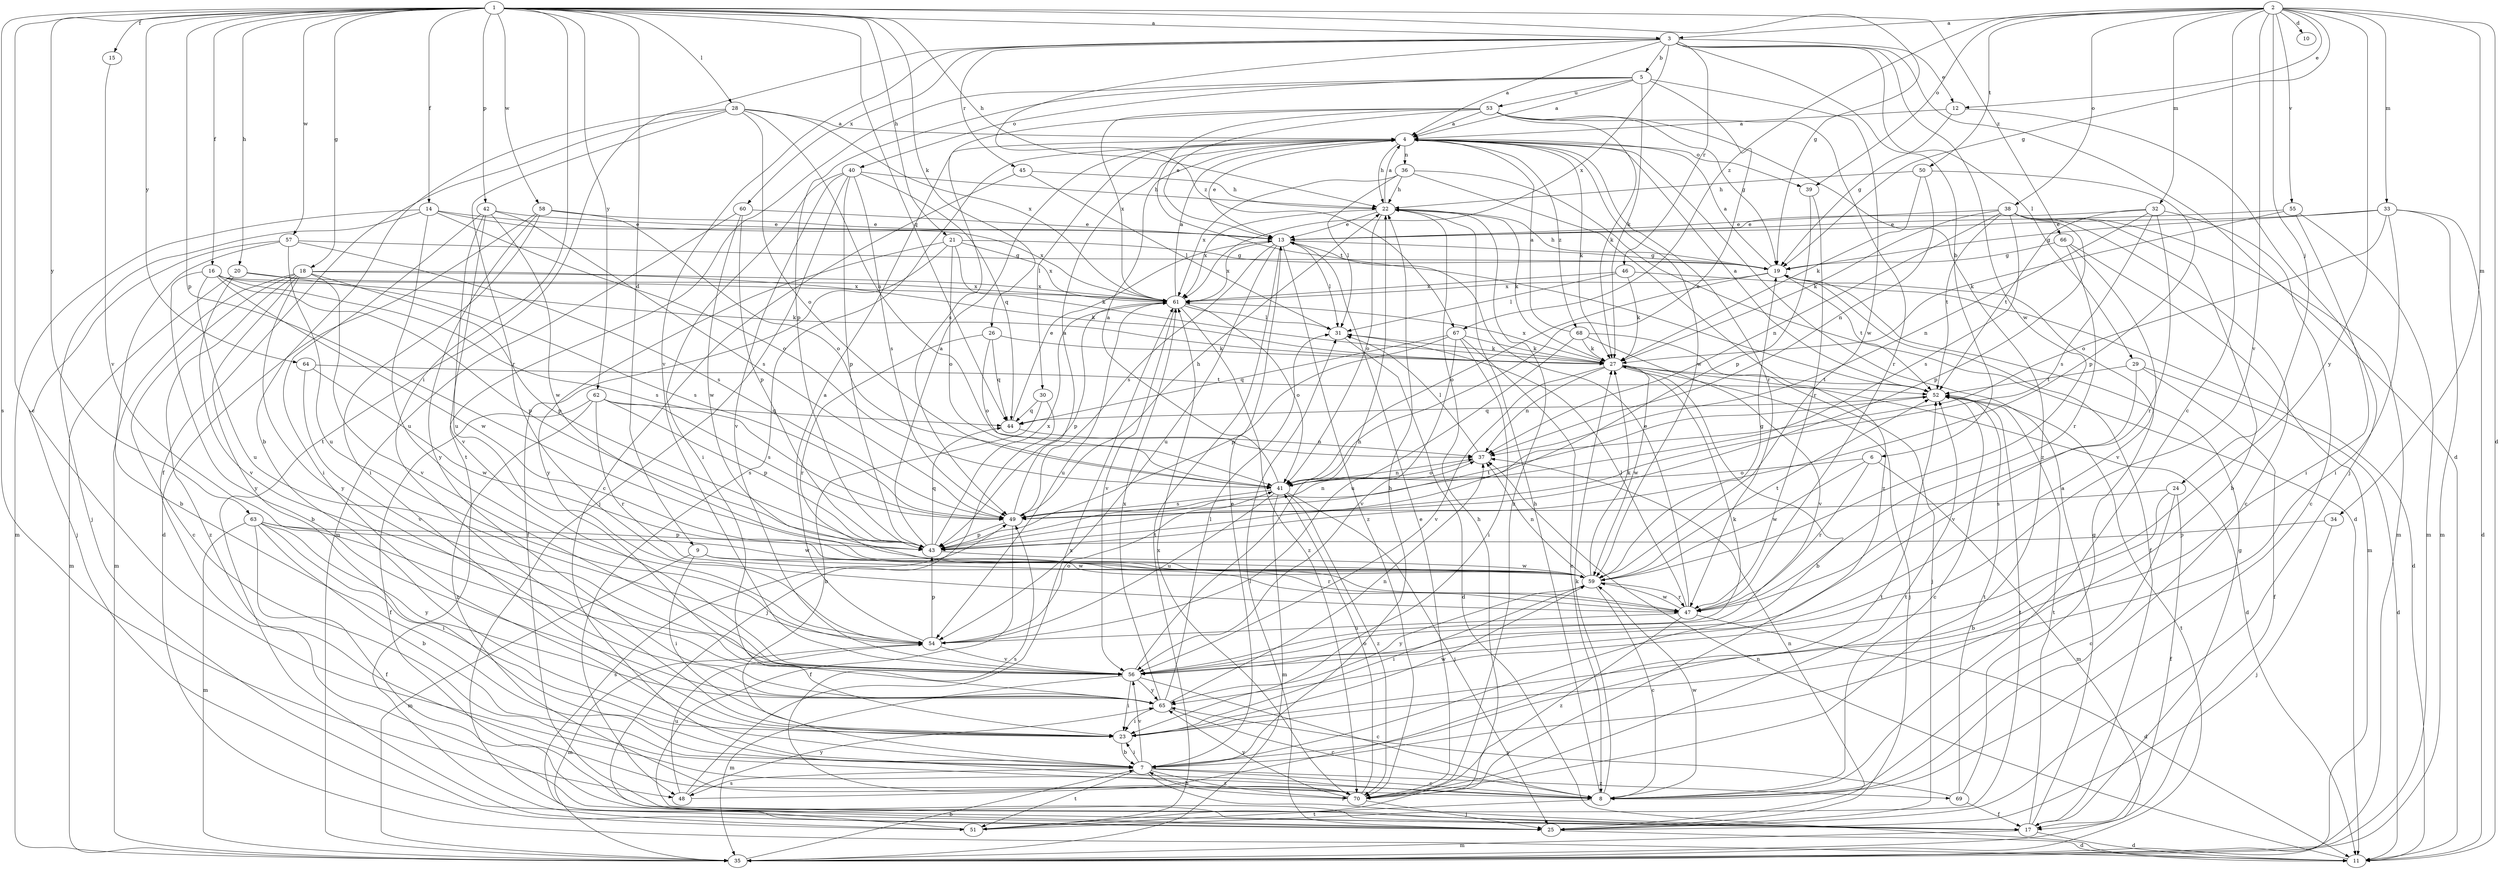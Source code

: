 strict digraph  {
	1 -> 3 [label=a];
	2 -> 3 [label=a];
	3 -> 4 [label=a];
	5 -> 4 [label=a];
	12 -> 4 [label=a];
	17 -> 4 [label=a];
	19 -> 4 [label=a];
	22 -> 4 [label=a];
	28 -> 4 [label=a];
	41 -> 4 [label=a];
	43 -> 4 [label=a];
	49 -> 4 [label=a];
	52 -> 4 [label=a];
	53 -> 4 [label=a];
	54 -> 4 [label=a];
	61 -> 4 [label=a];
	68 -> 4 [label=a];
	3 -> 5 [label=b];
	3 -> 6 [label=b];
	18 -> 7 [label=b];
	23 -> 7 [label=b];
	24 -> 7 [label=b];
	27 -> 7 [label=b];
	28 -> 7 [label=b];
	30 -> 7 [label=b];
	35 -> 7 [label=b];
	38 -> 7 [label=b];
	57 -> 7 [label=b];
	63 -> 7 [label=b];
	70 -> 7 [label=b];
	1 -> 8 [label=c];
	2 -> 8 [label=c];
	7 -> 8 [label=c];
	18 -> 8 [label=c];
	24 -> 8 [label=c];
	32 -> 8 [label=c];
	38 -> 8 [label=c];
	45 -> 8 [label=c];
	52 -> 8 [label=c];
	56 -> 8 [label=c];
	59 -> 8 [label=c];
	65 -> 8 [label=c];
	67 -> 8 [label=c];
	1 -> 9 [label=d];
	2 -> 10 [label=d];
	2 -> 11 [label=d];
	3 -> 11 [label=d];
	17 -> 11 [label=d];
	25 -> 11 [label=d];
	27 -> 11 [label=d];
	29 -> 11 [label=d];
	31 -> 11 [label=d];
	33 -> 11 [label=d];
	36 -> 11 [label=d];
	46 -> 11 [label=d];
	47 -> 11 [label=d];
	58 -> 11 [label=d];
	2 -> 12 [label=e];
	3 -> 12 [label=e];
	4 -> 13 [label=e];
	7 -> 13 [label=e];
	14 -> 13 [label=e];
	22 -> 13 [label=e];
	32 -> 13 [label=e];
	33 -> 13 [label=e];
	38 -> 13 [label=e];
	42 -> 13 [label=e];
	44 -> 13 [label=e];
	47 -> 13 [label=e];
	53 -> 13 [label=e];
	55 -> 13 [label=e];
	58 -> 13 [label=e];
	60 -> 13 [label=e];
	70 -> 13 [label=e];
	1 -> 14 [label=f];
	1 -> 15 [label=f];
	1 -> 16 [label=f];
	7 -> 17 [label=f];
	19 -> 17 [label=f];
	21 -> 17 [label=f];
	24 -> 17 [label=f];
	28 -> 17 [label=f];
	29 -> 17 [label=f];
	49 -> 17 [label=f];
	62 -> 17 [label=f];
	63 -> 17 [label=f];
	69 -> 17 [label=f];
	1 -> 18 [label=g];
	1 -> 19 [label=g];
	2 -> 19 [label=g];
	12 -> 19 [label=g];
	13 -> 19 [label=g];
	17 -> 19 [label=g];
	21 -> 19 [label=g];
	33 -> 19 [label=g];
	53 -> 19 [label=g];
	57 -> 19 [label=g];
	59 -> 19 [label=g];
	66 -> 19 [label=g];
	69 -> 19 [label=g];
	1 -> 20 [label=h];
	1 -> 21 [label=h];
	1 -> 22 [label=h];
	4 -> 22 [label=h];
	7 -> 22 [label=h];
	8 -> 22 [label=h];
	19 -> 22 [label=h];
	36 -> 22 [label=h];
	40 -> 22 [label=h];
	45 -> 22 [label=h];
	49 -> 22 [label=h];
	50 -> 22 [label=h];
	51 -> 22 [label=h];
	56 -> 22 [label=h];
	1 -> 23 [label=i];
	7 -> 23 [label=i];
	9 -> 23 [label=i];
	33 -> 23 [label=i];
	40 -> 23 [label=i];
	42 -> 23 [label=i];
	55 -> 23 [label=i];
	56 -> 23 [label=i];
	58 -> 23 [label=i];
	59 -> 23 [label=i];
	63 -> 23 [label=i];
	65 -> 23 [label=i];
	67 -> 23 [label=i];
	2 -> 24 [label=j];
	12 -> 25 [label=j];
	14 -> 25 [label=j];
	27 -> 25 [label=j];
	30 -> 25 [label=j];
	34 -> 25 [label=j];
	40 -> 25 [label=j];
	41 -> 25 [label=j];
	57 -> 25 [label=j];
	68 -> 25 [label=j];
	70 -> 25 [label=j];
	1 -> 26 [label=k];
	4 -> 27 [label=k];
	5 -> 27 [label=k];
	8 -> 27 [label=k];
	16 -> 27 [label=k];
	18 -> 27 [label=k];
	21 -> 27 [label=k];
	22 -> 27 [label=k];
	26 -> 27 [label=k];
	31 -> 27 [label=k];
	38 -> 27 [label=k];
	46 -> 27 [label=k];
	50 -> 27 [label=k];
	53 -> 27 [label=k];
	55 -> 27 [label=k];
	56 -> 27 [label=k];
	59 -> 27 [label=k];
	67 -> 27 [label=k];
	68 -> 27 [label=k];
	1 -> 28 [label=l];
	3 -> 29 [label=l];
	4 -> 30 [label=l];
	13 -> 31 [label=l];
	25 -> 31 [label=l];
	36 -> 31 [label=l];
	37 -> 31 [label=l];
	45 -> 31 [label=l];
	46 -> 31 [label=l];
	47 -> 31 [label=l];
	61 -> 31 [label=l];
	65 -> 31 [label=l];
	2 -> 32 [label=m];
	2 -> 33 [label=m];
	2 -> 34 [label=m];
	6 -> 35 [label=m];
	9 -> 35 [label=m];
	14 -> 35 [label=m];
	17 -> 35 [label=m];
	18 -> 35 [label=m];
	20 -> 35 [label=m];
	33 -> 35 [label=m];
	38 -> 35 [label=m];
	41 -> 35 [label=m];
	54 -> 35 [label=m];
	55 -> 35 [label=m];
	56 -> 35 [label=m];
	60 -> 35 [label=m];
	63 -> 35 [label=m];
	66 -> 35 [label=m];
	4 -> 36 [label=n];
	11 -> 37 [label=n];
	25 -> 37 [label=n];
	27 -> 37 [label=n];
	28 -> 37 [label=n];
	32 -> 37 [label=n];
	38 -> 37 [label=n];
	41 -> 37 [label=n];
	44 -> 37 [label=n];
	49 -> 37 [label=n];
	50 -> 37 [label=n];
	59 -> 37 [label=n];
	65 -> 37 [label=n];
	2 -> 38 [label=o];
	2 -> 39 [label=o];
	4 -> 39 [label=o];
	5 -> 40 [label=o];
	5 -> 41 [label=o];
	6 -> 41 [label=o];
	14 -> 41 [label=o];
	19 -> 41 [label=o];
	21 -> 41 [label=o];
	22 -> 41 [label=o];
	26 -> 41 [label=o];
	28 -> 41 [label=o];
	33 -> 41 [label=o];
	37 -> 41 [label=o];
	54 -> 41 [label=o];
	58 -> 41 [label=o];
	61 -> 41 [label=o];
	70 -> 41 [label=o];
	1 -> 42 [label=p];
	1 -> 43 [label=p];
	5 -> 43 [label=p];
	16 -> 43 [label=p];
	18 -> 43 [label=p];
	34 -> 43 [label=p];
	38 -> 43 [label=p];
	39 -> 43 [label=p];
	40 -> 43 [label=p];
	49 -> 43 [label=p];
	50 -> 43 [label=p];
	54 -> 43 [label=p];
	60 -> 43 [label=p];
	61 -> 43 [label=p];
	62 -> 43 [label=p];
	63 -> 43 [label=p];
	67 -> 43 [label=p];
	1 -> 44 [label=q];
	26 -> 44 [label=q];
	30 -> 44 [label=q];
	40 -> 44 [label=q];
	43 -> 44 [label=q];
	52 -> 44 [label=q];
	62 -> 44 [label=q];
	67 -> 44 [label=q];
	3 -> 45 [label=r];
	3 -> 46 [label=r];
	4 -> 47 [label=r];
	6 -> 47 [label=r];
	9 -> 47 [label=r];
	26 -> 47 [label=r];
	28 -> 47 [label=r];
	32 -> 47 [label=r];
	39 -> 47 [label=r];
	53 -> 47 [label=r];
	59 -> 47 [label=r];
	62 -> 47 [label=r];
	66 -> 47 [label=r];
	1 -> 48 [label=s];
	4 -> 48 [label=s];
	7 -> 48 [label=s];
	13 -> 49 [label=s];
	16 -> 49 [label=s];
	20 -> 49 [label=s];
	24 -> 49 [label=s];
	32 -> 49 [label=s];
	38 -> 49 [label=s];
	40 -> 49 [label=s];
	41 -> 49 [label=s];
	42 -> 49 [label=s];
	51 -> 49 [label=s];
	53 -> 49 [label=s];
	57 -> 49 [label=s];
	62 -> 49 [label=s];
	70 -> 49 [label=s];
	2 -> 50 [label=t];
	3 -> 51 [label=t];
	5 -> 51 [label=t];
	7 -> 51 [label=t];
	8 -> 51 [label=t];
	13 -> 51 [label=t];
	17 -> 52 [label=t];
	19 -> 52 [label=t];
	27 -> 52 [label=t];
	29 -> 52 [label=t];
	32 -> 52 [label=t];
	35 -> 52 [label=t];
	38 -> 52 [label=t];
	43 -> 52 [label=t];
	48 -> 52 [label=t];
	51 -> 52 [label=t];
	53 -> 52 [label=t];
	59 -> 52 [label=t];
	64 -> 52 [label=t];
	69 -> 52 [label=t];
	70 -> 52 [label=t];
	5 -> 53 [label=u];
	13 -> 54 [label=u];
	14 -> 54 [label=u];
	16 -> 54 [label=u];
	41 -> 54 [label=u];
	42 -> 54 [label=u];
	47 -> 54 [label=u];
	48 -> 54 [label=u];
	57 -> 54 [label=u];
	61 -> 54 [label=u];
	68 -> 54 [label=u];
	2 -> 55 [label=v];
	2 -> 56 [label=v];
	3 -> 56 [label=v];
	7 -> 56 [label=v];
	15 -> 56 [label=v];
	18 -> 56 [label=v];
	20 -> 56 [label=v];
	27 -> 56 [label=v];
	29 -> 56 [label=v];
	40 -> 56 [label=v];
	42 -> 56 [label=v];
	54 -> 56 [label=v];
	61 -> 56 [label=v];
	64 -> 56 [label=v];
	66 -> 56 [label=v];
	67 -> 56 [label=v];
	68 -> 56 [label=v];
	1 -> 57 [label=w];
	1 -> 58 [label=w];
	3 -> 59 [label=w];
	4 -> 59 [label=w];
	5 -> 59 [label=w];
	6 -> 59 [label=w];
	8 -> 59 [label=w];
	9 -> 59 [label=w];
	16 -> 59 [label=w];
	23 -> 59 [label=w];
	27 -> 59 [label=w];
	42 -> 59 [label=w];
	43 -> 59 [label=w];
	47 -> 59 [label=w];
	60 -> 59 [label=w];
	63 -> 59 [label=w];
	64 -> 59 [label=w];
	3 -> 60 [label=x];
	3 -> 61 [label=x];
	13 -> 61 [label=x];
	14 -> 61 [label=x];
	16 -> 61 [label=x];
	18 -> 61 [label=x];
	19 -> 61 [label=x];
	20 -> 61 [label=x];
	21 -> 61 [label=x];
	22 -> 61 [label=x];
	27 -> 61 [label=x];
	28 -> 61 [label=x];
	36 -> 61 [label=x];
	43 -> 61 [label=x];
	46 -> 61 [label=x];
	48 -> 61 [label=x];
	53 -> 61 [label=x];
	65 -> 61 [label=x];
	70 -> 61 [label=x];
	1 -> 62 [label=y];
	1 -> 63 [label=y];
	1 -> 64 [label=y];
	2 -> 65 [label=y];
	16 -> 65 [label=y];
	18 -> 65 [label=y];
	21 -> 65 [label=y];
	48 -> 65 [label=y];
	56 -> 65 [label=y];
	58 -> 65 [label=y];
	59 -> 65 [label=y];
	63 -> 65 [label=y];
	69 -> 65 [label=y];
	70 -> 65 [label=y];
	1 -> 66 [label=z];
	2 -> 67 [label=z];
	3 -> 67 [label=z];
	4 -> 68 [label=z];
	7 -> 69 [label=z];
	7 -> 70 [label=z];
	13 -> 70 [label=z];
	18 -> 70 [label=z];
	22 -> 70 [label=z];
	36 -> 70 [label=z];
	41 -> 70 [label=z];
	47 -> 70 [label=z];
	53 -> 70 [label=z];
	61 -> 70 [label=z];
	62 -> 70 [label=z];
}
